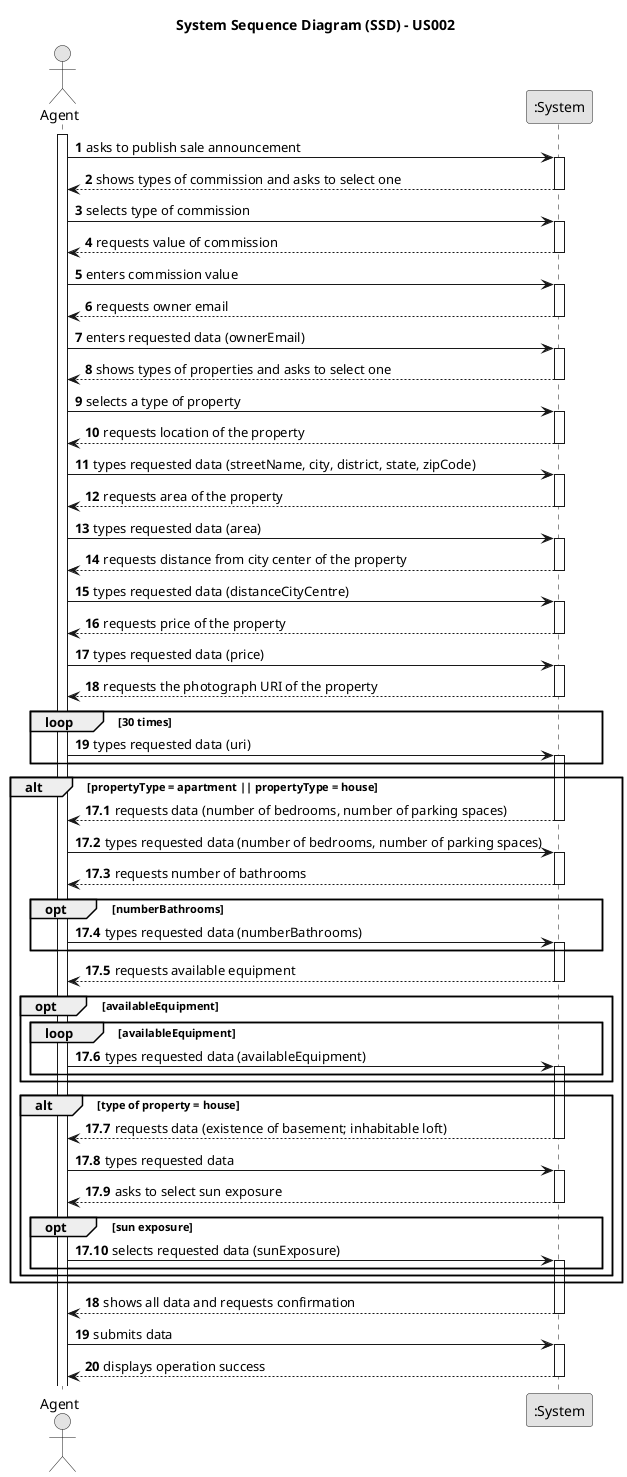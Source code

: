 @startuml
skinparam monochrome true
skinparam packageStyle rectangle
skinparam shadowing false

title System Sequence Diagram (SSD) - US002

autonumber

actor "Agent" as Employee
participant ":System" as System

activate Employee

    Employee -> System : asks to publish sale announcement
    activate System

      System --> Employee : shows types of commission and asks to select one
    deactivate System

    Employee -> System : selects type of commission
    activate System

    System --> Employee : requests value of commission
    deactivate System

    Employee -> System : enters commission value
    activate System

    System --> Employee : requests owner email
    deactivate System

    Employee -> System : enters requested data (ownerEmail)
    activate System

    System --> Employee : shows types of properties and asks to select one
    deactivate System

    Employee -> System : selects a type of property
    activate System

    System --> Employee : requests location of the property
    deactivate System

    Employee -> System : types requested data (streetName, city, district, state, zipCode)
    activate System

    System --> Employee : requests area of the property
    deactivate System

    Employee -> System : types requested data (area)
    activate System

    System --> Employee : requests distance from city center of the property
    deactivate System

    Employee -> System : types requested data (distanceCityCentre)
    activate System

    System --> Employee : requests price of the property
    deactivate System

    Employee -> System : types requested data (price)
    activate System

    System --> Employee : requests the photograph URI of the property
        deactivate System

            loop 30 times
            Employee -> System : types requested data (uri)
            activate System
            end loop


    alt propertyType = apartment || propertyType = house

     autonumber 17.1
        System --> Employee : requests data (number of bedrooms, number of parking spaces)
        deactivate System

        Employee -> System : types requested data (number of bedrooms, number of parking spaces)
        activate System


        System --> Employee : requests number of bathrooms
        deactivate System

            opt numberBathrooms
            Employee -> System : types requested data (numberBathrooms)
            activate System
            end opt

        System --> Employee : requests available equipment
        deactivate System

            opt availableEquipment
                loop availableEquipment
                Employee -> System : types requested data (availableEquipment)
                activate System
                end loop
            end opt

        alt type of property = house

        System --> Employee : requests data (existence of basement; inhabitable loft)
        deactivate System

        Employee -> System : types requested data
        activate System

        System --> Employee : asks to select sun exposure
        deactivate System

            opt sun exposure
            Employee -> System : selects requested data (sunExposure)
            activate System
            end opt

        end
    end
    autonumber 18
        System --> Employee : shows all data and requests confirmation
    deactivate System

    Employee -> System : submits data
    activate System

        System --> Employee : displays operation success
    deactivate System

@enduml